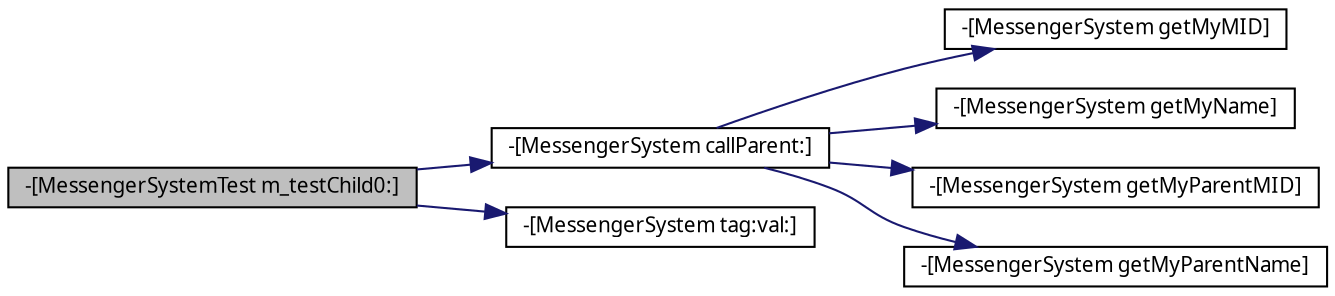 digraph G
{
  edge [fontname="FreeSans.ttf",fontsize="10",labelfontname="FreeSans.ttf",labelfontsize="10"];
  node [fontname="FreeSans.ttf",fontsize="10",shape=record];
  rankdir=LR;
  Node1 [label="-[MessengerSystemTest m_testChild0:]",height=0.2,width=0.4,color="black", fillcolor="grey75", style="filled" fontcolor="black"];
  Node1 -> Node2 [color="midnightblue",fontsize="10",style="solid"];
  Node2 [label="-[MessengerSystem callParent:]",height=0.2,width=0.4,color="black", fillcolor="white", style="filled",URL="$dc/dc9/interface_messenger_system.html#acf758deab41281c54d928be2a72fc9ba"];
  Node2 -> Node3 [color="midnightblue",fontsize="10",style="solid"];
  Node3 [label="-[MessengerSystem getMyMID]",height=0.2,width=0.4,color="black", fillcolor="white", style="filled",URL="$dc/dc9/interface_messenger_system.html#a53fb306c1c478aafd66a039cf08e9f53"];
  Node2 -> Node4 [color="midnightblue",fontsize="10",style="solid"];
  Node4 [label="-[MessengerSystem getMyName]",height=0.2,width=0.4,color="black", fillcolor="white", style="filled",URL="$dc/dc9/interface_messenger_system.html#a8d6c34458dcb7c44337b68b2c47c9050"];
  Node2 -> Node5 [color="midnightblue",fontsize="10",style="solid"];
  Node5 [label="-[MessengerSystem getMyParentMID]",height=0.2,width=0.4,color="black", fillcolor="white", style="filled",URL="$dc/dc9/interface_messenger_system.html#a59c153b480be68325af6a66f18cecd0b"];
  Node2 -> Node6 [color="midnightblue",fontsize="10",style="solid"];
  Node6 [label="-[MessengerSystem getMyParentName]",height=0.2,width=0.4,color="black", fillcolor="white", style="filled",URL="$dc/dc9/interface_messenger_system.html#a8480affbc74b87d15b301d5b32681a70"];
  Node1 -> Node7 [color="midnightblue",fontsize="10",style="solid"];
  Node7 [label="-[MessengerSystem tag:val:]",height=0.2,width=0.4,color="black", fillcolor="white", style="filled",URL="$dc/dc9/interface_messenger_system.html#ad4e20b8da148b72f520986386c7fb8a5"];
}
